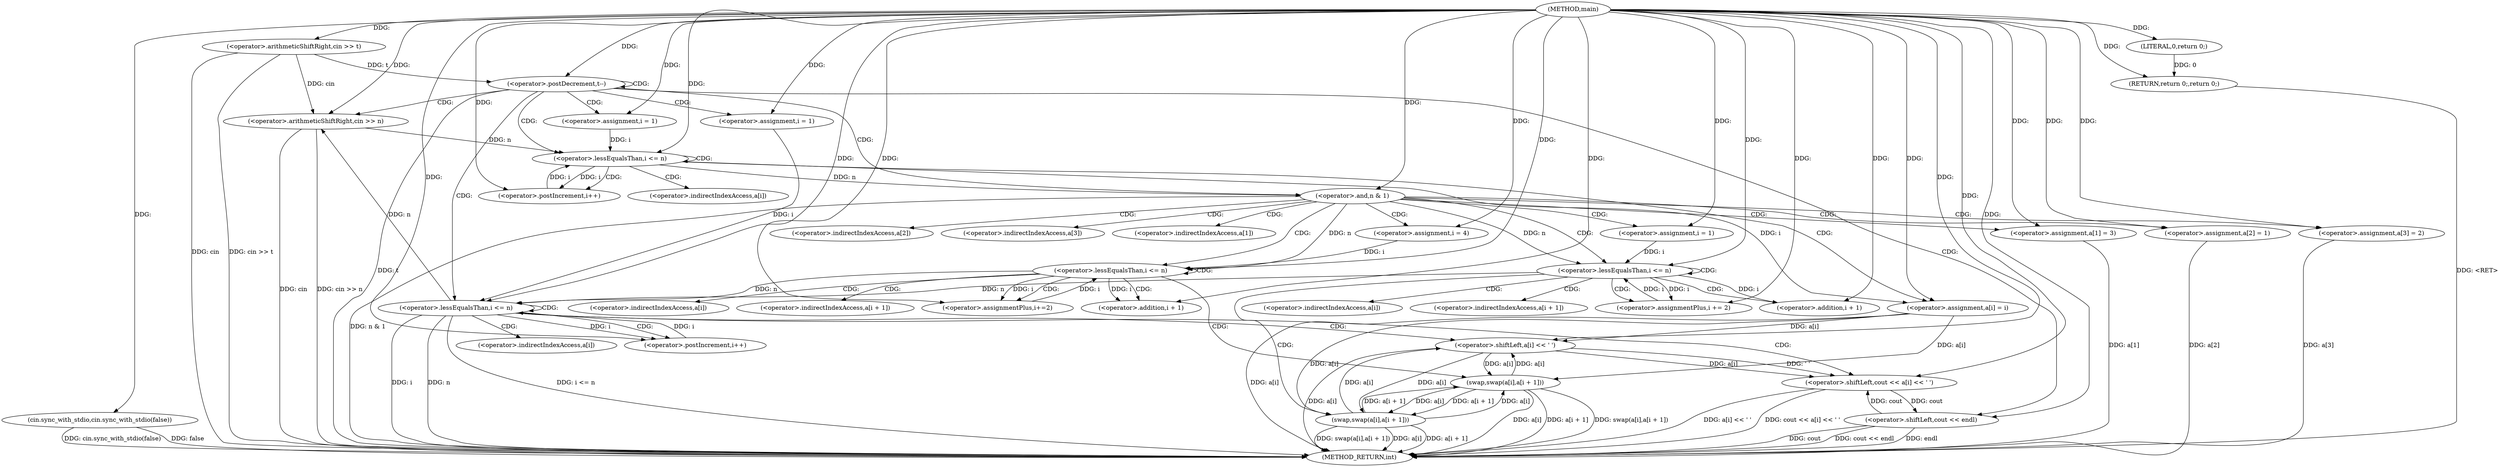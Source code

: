 digraph "main" {  
"1000102" [label = "(METHOD,main)" ]
"1000219" [label = "(METHOD_RETURN,int)" ]
"1000104" [label = "(cin.sync_with_stdio,cin.sync_with_stdio(false))" ]
"1000106" [label = "(<operator>.arithmeticShiftRight,cin >> t)" ]
"1000217" [label = "(RETURN,return 0;,return 0;)" ]
"1000110" [label = "(<operator>.postDecrement,t--)" ]
"1000218" [label = "(LITERAL,0,return 0;)" ]
"1000113" [label = "(<operator>.arithmeticShiftRight,cin >> n)" ]
"1000214" [label = "(<operator>.shiftLeft,cout << endl)" ]
"1000118" [label = "(<operator>.assignment,i = 1)" ]
"1000121" [label = "(<operator>.lessEqualsThan,i <= n)" ]
"1000124" [label = "(<operator>.postIncrement,i++)" ]
"1000126" [label = "(<operator>.assignment,a[i] = i)" ]
"1000132" [label = "(<operator>.and,n & 1)" ]
"1000199" [label = "(<operator>.assignment,i = 1)" ]
"1000202" [label = "(<operator>.lessEqualsThan,i <= n)" ]
"1000205" [label = "(<operator>.postIncrement,i++)" ]
"1000207" [label = "(<operator>.shiftLeft,cout << a[i] << ' ')" ]
"1000137" [label = "(<operator>.assignment,a[1] = 3)" ]
"1000155" [label = "(<operator>.assignment,i = 4)" ]
"1000158" [label = "(<operator>.lessEqualsThan,i <= n)" ]
"1000161" [label = "(<operator>.assignmentPlus,i+=2)" ]
"1000209" [label = "(<operator>.shiftLeft,a[i] << ' ')" ]
"1000143" [label = "(<operator>.assignment,a[2] = 1)" ]
"1000148" [label = "(<operator>.assignment,a[3] = 2)" ]
"1000165" [label = "(swap,swap(a[i],a[i + 1]))" ]
"1000178" [label = "(<operator>.assignment,i = 1)" ]
"1000181" [label = "(<operator>.lessEqualsThan,i <= n)" ]
"1000184" [label = "(<operator>.assignmentPlus,i += 2)" ]
"1000188" [label = "(swap,swap(a[i],a[i + 1]))" ]
"1000171" [label = "(<operator>.addition,i + 1)" ]
"1000194" [label = "(<operator>.addition,i + 1)" ]
"1000127" [label = "(<operator>.indirectIndexAccess,a[i])" ]
"1000210" [label = "(<operator>.indirectIndexAccess,a[i])" ]
"1000138" [label = "(<operator>.indirectIndexAccess,a[1])" ]
"1000144" [label = "(<operator>.indirectIndexAccess,a[2])" ]
"1000149" [label = "(<operator>.indirectIndexAccess,a[3])" ]
"1000166" [label = "(<operator>.indirectIndexAccess,a[i])" ]
"1000169" [label = "(<operator>.indirectIndexAccess,a[i + 1])" ]
"1000189" [label = "(<operator>.indirectIndexAccess,a[i])" ]
"1000192" [label = "(<operator>.indirectIndexAccess,a[i + 1])" ]
  "1000217" -> "1000219"  [ label = "DDG: <RET>"] 
  "1000104" -> "1000219"  [ label = "DDG: cin.sync_with_stdio(false)"] 
  "1000106" -> "1000219"  [ label = "DDG: cin"] 
  "1000106" -> "1000219"  [ label = "DDG: cin >> t"] 
  "1000110" -> "1000219"  [ label = "DDG: t"] 
  "1000113" -> "1000219"  [ label = "DDG: cin"] 
  "1000113" -> "1000219"  [ label = "DDG: cin >> n"] 
  "1000132" -> "1000219"  [ label = "DDG: n & 1"] 
  "1000188" -> "1000219"  [ label = "DDG: a[i]"] 
  "1000188" -> "1000219"  [ label = "DDG: a[i + 1]"] 
  "1000188" -> "1000219"  [ label = "DDG: swap(a[i],a[i + 1])"] 
  "1000137" -> "1000219"  [ label = "DDG: a[1]"] 
  "1000143" -> "1000219"  [ label = "DDG: a[2]"] 
  "1000148" -> "1000219"  [ label = "DDG: a[3]"] 
  "1000202" -> "1000219"  [ label = "DDG: i"] 
  "1000202" -> "1000219"  [ label = "DDG: n"] 
  "1000202" -> "1000219"  [ label = "DDG: i <= n"] 
  "1000214" -> "1000219"  [ label = "DDG: cout"] 
  "1000214" -> "1000219"  [ label = "DDG: cout << endl"] 
  "1000209" -> "1000219"  [ label = "DDG: a[i]"] 
  "1000207" -> "1000219"  [ label = "DDG: a[i] << ' '"] 
  "1000207" -> "1000219"  [ label = "DDG: cout << a[i] << ' '"] 
  "1000165" -> "1000219"  [ label = "DDG: a[i]"] 
  "1000165" -> "1000219"  [ label = "DDG: a[i + 1]"] 
  "1000165" -> "1000219"  [ label = "DDG: swap(a[i],a[i + 1])"] 
  "1000126" -> "1000219"  [ label = "DDG: a[i]"] 
  "1000214" -> "1000219"  [ label = "DDG: endl"] 
  "1000104" -> "1000219"  [ label = "DDG: false"] 
  "1000218" -> "1000217"  [ label = "DDG: 0"] 
  "1000102" -> "1000217"  [ label = "DDG: "] 
  "1000102" -> "1000104"  [ label = "DDG: "] 
  "1000102" -> "1000106"  [ label = "DDG: "] 
  "1000102" -> "1000218"  [ label = "DDG: "] 
  "1000106" -> "1000110"  [ label = "DDG: t"] 
  "1000102" -> "1000110"  [ label = "DDG: "] 
  "1000106" -> "1000113"  [ label = "DDG: cin"] 
  "1000102" -> "1000113"  [ label = "DDG: "] 
  "1000202" -> "1000113"  [ label = "DDG: n"] 
  "1000102" -> "1000118"  [ label = "DDG: "] 
  "1000121" -> "1000126"  [ label = "DDG: i"] 
  "1000102" -> "1000126"  [ label = "DDG: "] 
  "1000102" -> "1000199"  [ label = "DDG: "] 
  "1000207" -> "1000214"  [ label = "DDG: cout"] 
  "1000102" -> "1000214"  [ label = "DDG: "] 
  "1000118" -> "1000121"  [ label = "DDG: i"] 
  "1000124" -> "1000121"  [ label = "DDG: i"] 
  "1000102" -> "1000121"  [ label = "DDG: "] 
  "1000113" -> "1000121"  [ label = "DDG: n"] 
  "1000102" -> "1000124"  [ label = "DDG: "] 
  "1000121" -> "1000124"  [ label = "DDG: i"] 
  "1000121" -> "1000132"  [ label = "DDG: n"] 
  "1000102" -> "1000132"  [ label = "DDG: "] 
  "1000199" -> "1000202"  [ label = "DDG: i"] 
  "1000205" -> "1000202"  [ label = "DDG: i"] 
  "1000102" -> "1000202"  [ label = "DDG: "] 
  "1000181" -> "1000202"  [ label = "DDG: n"] 
  "1000158" -> "1000202"  [ label = "DDG: n"] 
  "1000202" -> "1000205"  [ label = "DDG: i"] 
  "1000102" -> "1000205"  [ label = "DDG: "] 
  "1000214" -> "1000207"  [ label = "DDG: cout"] 
  "1000102" -> "1000207"  [ label = "DDG: "] 
  "1000209" -> "1000207"  [ label = "DDG: a[i]"] 
  "1000209" -> "1000207"  [ label = "DDG: ' '"] 
  "1000102" -> "1000137"  [ label = "DDG: "] 
  "1000102" -> "1000155"  [ label = "DDG: "] 
  "1000102" -> "1000161"  [ label = "DDG: "] 
  "1000188" -> "1000209"  [ label = "DDG: a[i]"] 
  "1000165" -> "1000209"  [ label = "DDG: a[i]"] 
  "1000126" -> "1000209"  [ label = "DDG: a[i]"] 
  "1000102" -> "1000209"  [ label = "DDG: "] 
  "1000102" -> "1000143"  [ label = "DDG: "] 
  "1000102" -> "1000148"  [ label = "DDG: "] 
  "1000155" -> "1000158"  [ label = "DDG: i"] 
  "1000161" -> "1000158"  [ label = "DDG: i"] 
  "1000102" -> "1000158"  [ label = "DDG: "] 
  "1000132" -> "1000158"  [ label = "DDG: n"] 
  "1000158" -> "1000161"  [ label = "DDG: i"] 
  "1000102" -> "1000178"  [ label = "DDG: "] 
  "1000102" -> "1000184"  [ label = "DDG: "] 
  "1000188" -> "1000165"  [ label = "DDG: a[i]"] 
  "1000209" -> "1000165"  [ label = "DDG: a[i]"] 
  "1000126" -> "1000165"  [ label = "DDG: a[i]"] 
  "1000188" -> "1000165"  [ label = "DDG: a[i + 1]"] 
  "1000178" -> "1000181"  [ label = "DDG: i"] 
  "1000184" -> "1000181"  [ label = "DDG: i"] 
  "1000102" -> "1000181"  [ label = "DDG: "] 
  "1000132" -> "1000181"  [ label = "DDG: n"] 
  "1000181" -> "1000184"  [ label = "DDG: i"] 
  "1000209" -> "1000188"  [ label = "DDG: a[i]"] 
  "1000165" -> "1000188"  [ label = "DDG: a[i]"] 
  "1000126" -> "1000188"  [ label = "DDG: a[i]"] 
  "1000165" -> "1000188"  [ label = "DDG: a[i + 1]"] 
  "1000158" -> "1000171"  [ label = "DDG: i"] 
  "1000102" -> "1000171"  [ label = "DDG: "] 
  "1000181" -> "1000194"  [ label = "DDG: i"] 
  "1000102" -> "1000194"  [ label = "DDG: "] 
  "1000110" -> "1000110"  [ label = "CDG: "] 
  "1000110" -> "1000199"  [ label = "CDG: "] 
  "1000110" -> "1000118"  [ label = "CDG: "] 
  "1000110" -> "1000121"  [ label = "CDG: "] 
  "1000110" -> "1000113"  [ label = "CDG: "] 
  "1000110" -> "1000214"  [ label = "CDG: "] 
  "1000110" -> "1000132"  [ label = "CDG: "] 
  "1000110" -> "1000202"  [ label = "CDG: "] 
  "1000121" -> "1000127"  [ label = "CDG: "] 
  "1000121" -> "1000121"  [ label = "CDG: "] 
  "1000121" -> "1000126"  [ label = "CDG: "] 
  "1000121" -> "1000124"  [ label = "CDG: "] 
  "1000132" -> "1000148"  [ label = "CDG: "] 
  "1000132" -> "1000144"  [ label = "CDG: "] 
  "1000132" -> "1000149"  [ label = "CDG: "] 
  "1000132" -> "1000178"  [ label = "CDG: "] 
  "1000132" -> "1000143"  [ label = "CDG: "] 
  "1000132" -> "1000158"  [ label = "CDG: "] 
  "1000132" -> "1000155"  [ label = "CDG: "] 
  "1000132" -> "1000137"  [ label = "CDG: "] 
  "1000132" -> "1000138"  [ label = "CDG: "] 
  "1000132" -> "1000181"  [ label = "CDG: "] 
  "1000202" -> "1000210"  [ label = "CDG: "] 
  "1000202" -> "1000207"  [ label = "CDG: "] 
  "1000202" -> "1000205"  [ label = "CDG: "] 
  "1000202" -> "1000202"  [ label = "CDG: "] 
  "1000202" -> "1000209"  [ label = "CDG: "] 
  "1000158" -> "1000161"  [ label = "CDG: "] 
  "1000158" -> "1000166"  [ label = "CDG: "] 
  "1000158" -> "1000165"  [ label = "CDG: "] 
  "1000158" -> "1000169"  [ label = "CDG: "] 
  "1000158" -> "1000158"  [ label = "CDG: "] 
  "1000158" -> "1000171"  [ label = "CDG: "] 
  "1000181" -> "1000189"  [ label = "CDG: "] 
  "1000181" -> "1000188"  [ label = "CDG: "] 
  "1000181" -> "1000194"  [ label = "CDG: "] 
  "1000181" -> "1000192"  [ label = "CDG: "] 
  "1000181" -> "1000184"  [ label = "CDG: "] 
  "1000181" -> "1000181"  [ label = "CDG: "] 
}
